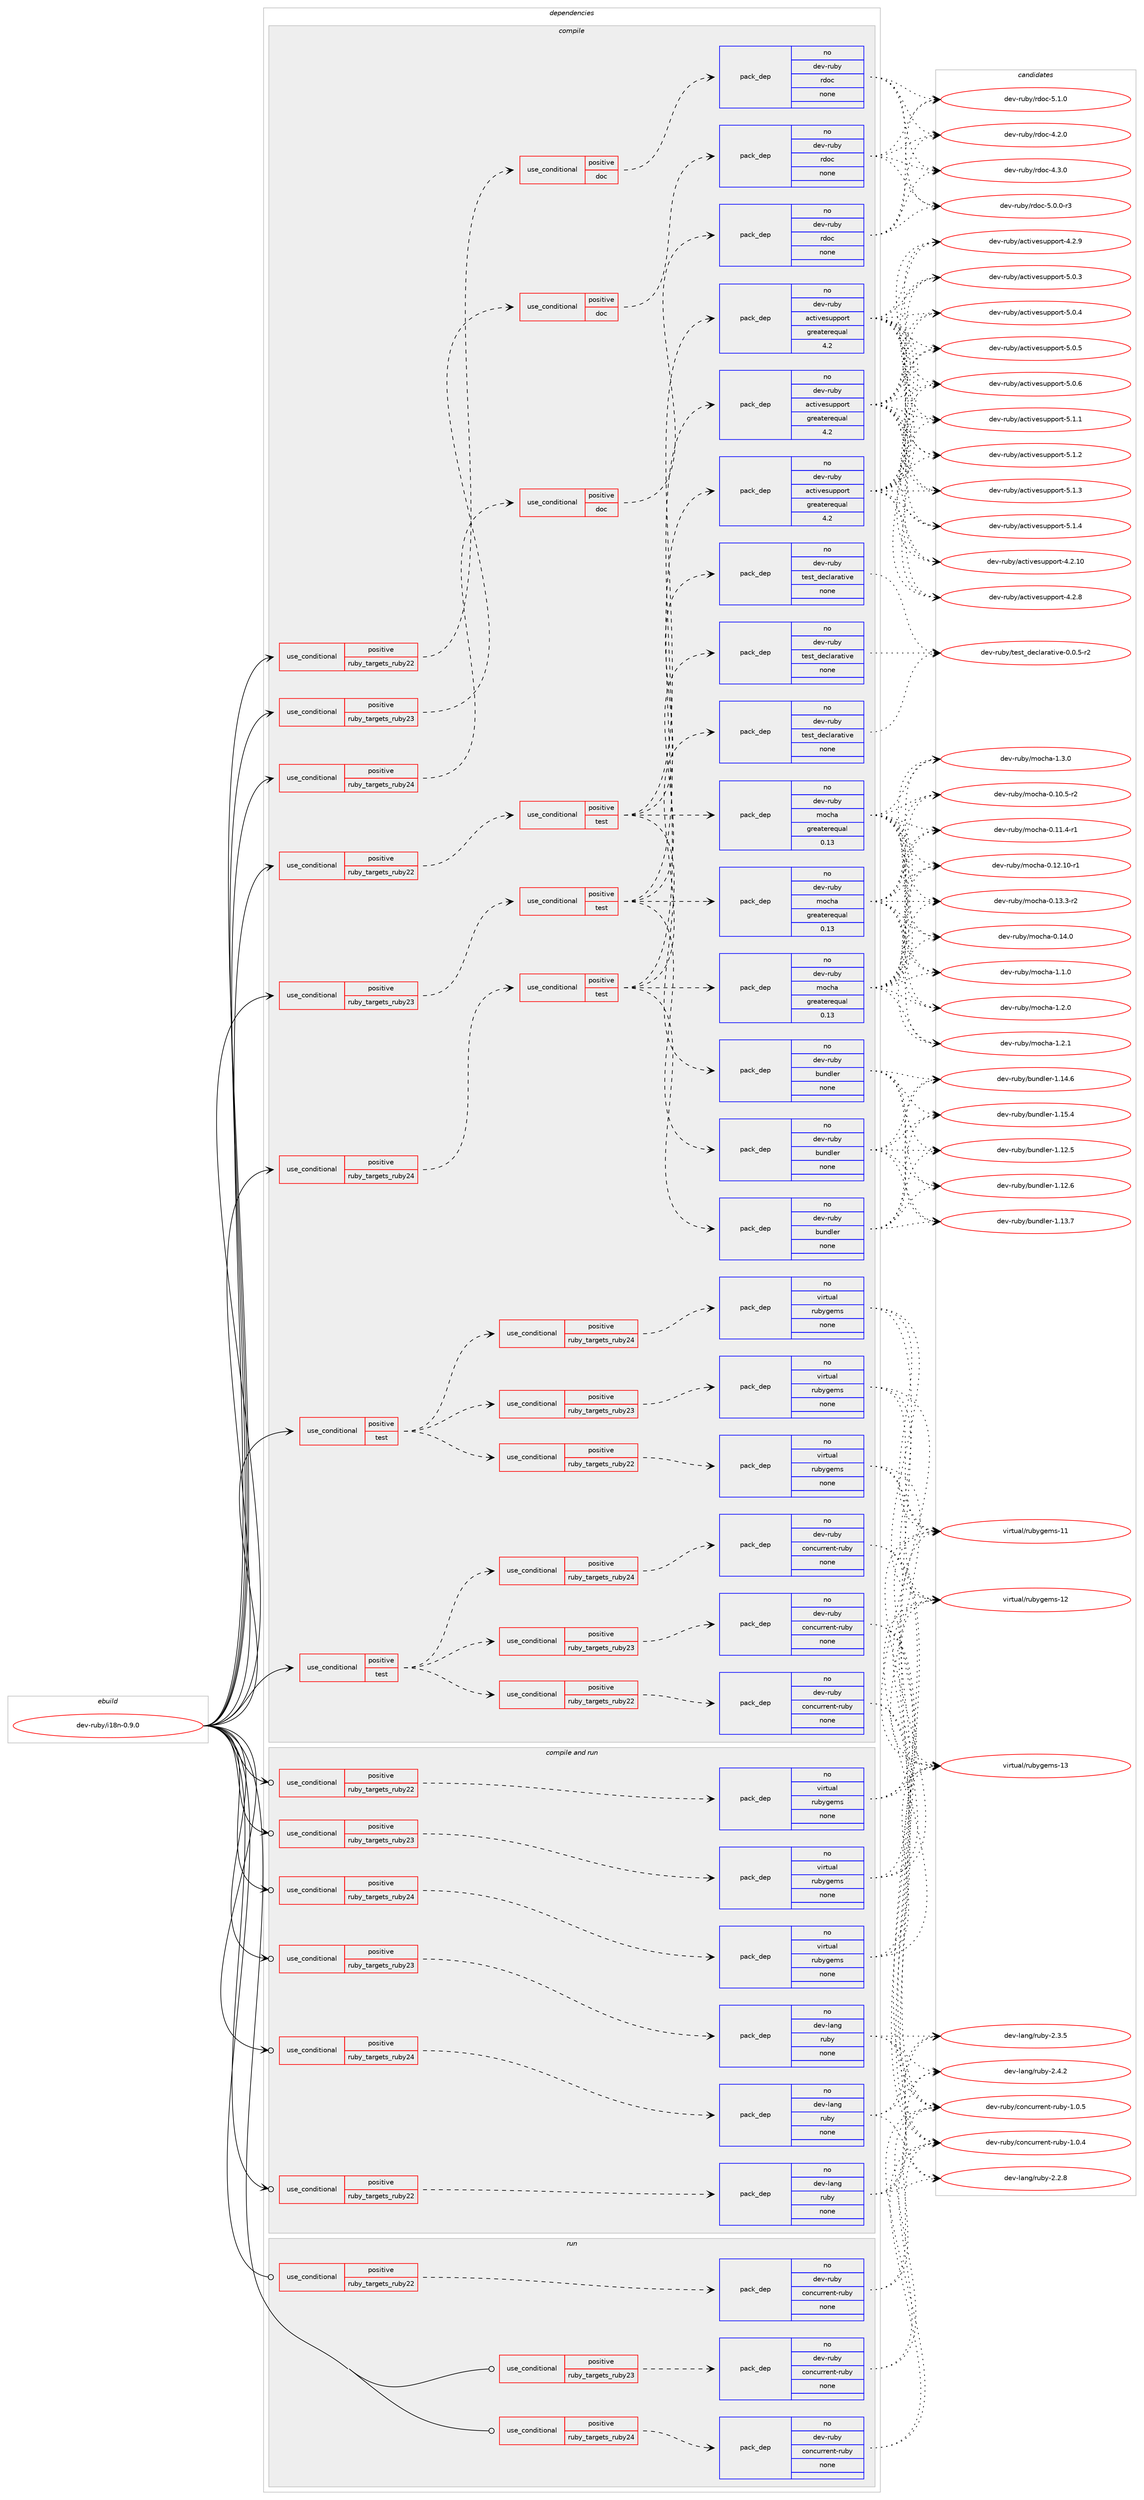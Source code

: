 digraph prolog {

# *************
# Graph options
# *************

newrank=true;
concentrate=true;
compound=true;
graph [rankdir=LR,fontname=Helvetica,fontsize=10,ranksep=1.5];#, ranksep=2.5, nodesep=0.2];
edge  [arrowhead=vee];
node  [fontname=Helvetica,fontsize=10];

# **********
# The ebuild
# **********

subgraph cluster_leftcol {
color=gray;
rank=same;
label=<<i>ebuild</i>>;
id [label="dev-ruby/i18n-0.9.0", color=red, width=4, href="../dev-ruby/i18n-0.9.0.svg"];
}

# ****************
# The dependencies
# ****************

subgraph cluster_midcol {
color=gray;
label=<<i>dependencies</i>>;
subgraph cluster_compile {
fillcolor="#eeeeee";
style=filled;
label=<<i>compile</i>>;
subgraph cond59439 {
dependency243342 [label=<<TABLE BORDER="0" CELLBORDER="1" CELLSPACING="0" CELLPADDING="4"><TR><TD ROWSPAN="3" CELLPADDING="10">use_conditional</TD></TR><TR><TD>positive</TD></TR><TR><TD>ruby_targets_ruby22</TD></TR></TABLE>>, shape=none, color=red];
subgraph cond59440 {
dependency243343 [label=<<TABLE BORDER="0" CELLBORDER="1" CELLSPACING="0" CELLPADDING="4"><TR><TD ROWSPAN="3" CELLPADDING="10">use_conditional</TD></TR><TR><TD>positive</TD></TR><TR><TD>doc</TD></TR></TABLE>>, shape=none, color=red];
subgraph pack179826 {
dependency243344 [label=<<TABLE BORDER="0" CELLBORDER="1" CELLSPACING="0" CELLPADDING="4" WIDTH="220"><TR><TD ROWSPAN="6" CELLPADDING="30">pack_dep</TD></TR><TR><TD WIDTH="110">no</TD></TR><TR><TD>dev-ruby</TD></TR><TR><TD>rdoc</TD></TR><TR><TD>none</TD></TR><TR><TD></TD></TR></TABLE>>, shape=none, color=blue];
}
dependency243343:e -> dependency243344:w [weight=20,style="dashed",arrowhead="vee"];
}
dependency243342:e -> dependency243343:w [weight=20,style="dashed",arrowhead="vee"];
}
id:e -> dependency243342:w [weight=20,style="solid",arrowhead="vee"];
subgraph cond59441 {
dependency243345 [label=<<TABLE BORDER="0" CELLBORDER="1" CELLSPACING="0" CELLPADDING="4"><TR><TD ROWSPAN="3" CELLPADDING="10">use_conditional</TD></TR><TR><TD>positive</TD></TR><TR><TD>ruby_targets_ruby22</TD></TR></TABLE>>, shape=none, color=red];
subgraph cond59442 {
dependency243346 [label=<<TABLE BORDER="0" CELLBORDER="1" CELLSPACING="0" CELLPADDING="4"><TR><TD ROWSPAN="3" CELLPADDING="10">use_conditional</TD></TR><TR><TD>positive</TD></TR><TR><TD>test</TD></TR></TABLE>>, shape=none, color=red];
subgraph pack179827 {
dependency243347 [label=<<TABLE BORDER="0" CELLBORDER="1" CELLSPACING="0" CELLPADDING="4" WIDTH="220"><TR><TD ROWSPAN="6" CELLPADDING="30">pack_dep</TD></TR><TR><TD WIDTH="110">no</TD></TR><TR><TD>dev-ruby</TD></TR><TR><TD>activesupport</TD></TR><TR><TD>greaterequal</TD></TR><TR><TD>4.2</TD></TR></TABLE>>, shape=none, color=blue];
}
dependency243346:e -> dependency243347:w [weight=20,style="dashed",arrowhead="vee"];
subgraph pack179828 {
dependency243348 [label=<<TABLE BORDER="0" CELLBORDER="1" CELLSPACING="0" CELLPADDING="4" WIDTH="220"><TR><TD ROWSPAN="6" CELLPADDING="30">pack_dep</TD></TR><TR><TD WIDTH="110">no</TD></TR><TR><TD>dev-ruby</TD></TR><TR><TD>bundler</TD></TR><TR><TD>none</TD></TR><TR><TD></TD></TR></TABLE>>, shape=none, color=blue];
}
dependency243346:e -> dependency243348:w [weight=20,style="dashed",arrowhead="vee"];
subgraph pack179829 {
dependency243349 [label=<<TABLE BORDER="0" CELLBORDER="1" CELLSPACING="0" CELLPADDING="4" WIDTH="220"><TR><TD ROWSPAN="6" CELLPADDING="30">pack_dep</TD></TR><TR><TD WIDTH="110">no</TD></TR><TR><TD>dev-ruby</TD></TR><TR><TD>mocha</TD></TR><TR><TD>greaterequal</TD></TR><TR><TD>0.13</TD></TR></TABLE>>, shape=none, color=blue];
}
dependency243346:e -> dependency243349:w [weight=20,style="dashed",arrowhead="vee"];
subgraph pack179830 {
dependency243350 [label=<<TABLE BORDER="0" CELLBORDER="1" CELLSPACING="0" CELLPADDING="4" WIDTH="220"><TR><TD ROWSPAN="6" CELLPADDING="30">pack_dep</TD></TR><TR><TD WIDTH="110">no</TD></TR><TR><TD>dev-ruby</TD></TR><TR><TD>test_declarative</TD></TR><TR><TD>none</TD></TR><TR><TD></TD></TR></TABLE>>, shape=none, color=blue];
}
dependency243346:e -> dependency243350:w [weight=20,style="dashed",arrowhead="vee"];
}
dependency243345:e -> dependency243346:w [weight=20,style="dashed",arrowhead="vee"];
}
id:e -> dependency243345:w [weight=20,style="solid",arrowhead="vee"];
subgraph cond59443 {
dependency243351 [label=<<TABLE BORDER="0" CELLBORDER="1" CELLSPACING="0" CELLPADDING="4"><TR><TD ROWSPAN="3" CELLPADDING="10">use_conditional</TD></TR><TR><TD>positive</TD></TR><TR><TD>ruby_targets_ruby23</TD></TR></TABLE>>, shape=none, color=red];
subgraph cond59444 {
dependency243352 [label=<<TABLE BORDER="0" CELLBORDER="1" CELLSPACING="0" CELLPADDING="4"><TR><TD ROWSPAN="3" CELLPADDING="10">use_conditional</TD></TR><TR><TD>positive</TD></TR><TR><TD>doc</TD></TR></TABLE>>, shape=none, color=red];
subgraph pack179831 {
dependency243353 [label=<<TABLE BORDER="0" CELLBORDER="1" CELLSPACING="0" CELLPADDING="4" WIDTH="220"><TR><TD ROWSPAN="6" CELLPADDING="30">pack_dep</TD></TR><TR><TD WIDTH="110">no</TD></TR><TR><TD>dev-ruby</TD></TR><TR><TD>rdoc</TD></TR><TR><TD>none</TD></TR><TR><TD></TD></TR></TABLE>>, shape=none, color=blue];
}
dependency243352:e -> dependency243353:w [weight=20,style="dashed",arrowhead="vee"];
}
dependency243351:e -> dependency243352:w [weight=20,style="dashed",arrowhead="vee"];
}
id:e -> dependency243351:w [weight=20,style="solid",arrowhead="vee"];
subgraph cond59445 {
dependency243354 [label=<<TABLE BORDER="0" CELLBORDER="1" CELLSPACING="0" CELLPADDING="4"><TR><TD ROWSPAN="3" CELLPADDING="10">use_conditional</TD></TR><TR><TD>positive</TD></TR><TR><TD>ruby_targets_ruby23</TD></TR></TABLE>>, shape=none, color=red];
subgraph cond59446 {
dependency243355 [label=<<TABLE BORDER="0" CELLBORDER="1" CELLSPACING="0" CELLPADDING="4"><TR><TD ROWSPAN="3" CELLPADDING="10">use_conditional</TD></TR><TR><TD>positive</TD></TR><TR><TD>test</TD></TR></TABLE>>, shape=none, color=red];
subgraph pack179832 {
dependency243356 [label=<<TABLE BORDER="0" CELLBORDER="1" CELLSPACING="0" CELLPADDING="4" WIDTH="220"><TR><TD ROWSPAN="6" CELLPADDING="30">pack_dep</TD></TR><TR><TD WIDTH="110">no</TD></TR><TR><TD>dev-ruby</TD></TR><TR><TD>activesupport</TD></TR><TR><TD>greaterequal</TD></TR><TR><TD>4.2</TD></TR></TABLE>>, shape=none, color=blue];
}
dependency243355:e -> dependency243356:w [weight=20,style="dashed",arrowhead="vee"];
subgraph pack179833 {
dependency243357 [label=<<TABLE BORDER="0" CELLBORDER="1" CELLSPACING="0" CELLPADDING="4" WIDTH="220"><TR><TD ROWSPAN="6" CELLPADDING="30">pack_dep</TD></TR><TR><TD WIDTH="110">no</TD></TR><TR><TD>dev-ruby</TD></TR><TR><TD>bundler</TD></TR><TR><TD>none</TD></TR><TR><TD></TD></TR></TABLE>>, shape=none, color=blue];
}
dependency243355:e -> dependency243357:w [weight=20,style="dashed",arrowhead="vee"];
subgraph pack179834 {
dependency243358 [label=<<TABLE BORDER="0" CELLBORDER="1" CELLSPACING="0" CELLPADDING="4" WIDTH="220"><TR><TD ROWSPAN="6" CELLPADDING="30">pack_dep</TD></TR><TR><TD WIDTH="110">no</TD></TR><TR><TD>dev-ruby</TD></TR><TR><TD>mocha</TD></TR><TR><TD>greaterequal</TD></TR><TR><TD>0.13</TD></TR></TABLE>>, shape=none, color=blue];
}
dependency243355:e -> dependency243358:w [weight=20,style="dashed",arrowhead="vee"];
subgraph pack179835 {
dependency243359 [label=<<TABLE BORDER="0" CELLBORDER="1" CELLSPACING="0" CELLPADDING="4" WIDTH="220"><TR><TD ROWSPAN="6" CELLPADDING="30">pack_dep</TD></TR><TR><TD WIDTH="110">no</TD></TR><TR><TD>dev-ruby</TD></TR><TR><TD>test_declarative</TD></TR><TR><TD>none</TD></TR><TR><TD></TD></TR></TABLE>>, shape=none, color=blue];
}
dependency243355:e -> dependency243359:w [weight=20,style="dashed",arrowhead="vee"];
}
dependency243354:e -> dependency243355:w [weight=20,style="dashed",arrowhead="vee"];
}
id:e -> dependency243354:w [weight=20,style="solid",arrowhead="vee"];
subgraph cond59447 {
dependency243360 [label=<<TABLE BORDER="0" CELLBORDER="1" CELLSPACING="0" CELLPADDING="4"><TR><TD ROWSPAN="3" CELLPADDING="10">use_conditional</TD></TR><TR><TD>positive</TD></TR><TR><TD>ruby_targets_ruby24</TD></TR></TABLE>>, shape=none, color=red];
subgraph cond59448 {
dependency243361 [label=<<TABLE BORDER="0" CELLBORDER="1" CELLSPACING="0" CELLPADDING="4"><TR><TD ROWSPAN="3" CELLPADDING="10">use_conditional</TD></TR><TR><TD>positive</TD></TR><TR><TD>doc</TD></TR></TABLE>>, shape=none, color=red];
subgraph pack179836 {
dependency243362 [label=<<TABLE BORDER="0" CELLBORDER="1" CELLSPACING="0" CELLPADDING="4" WIDTH="220"><TR><TD ROWSPAN="6" CELLPADDING="30">pack_dep</TD></TR><TR><TD WIDTH="110">no</TD></TR><TR><TD>dev-ruby</TD></TR><TR><TD>rdoc</TD></TR><TR><TD>none</TD></TR><TR><TD></TD></TR></TABLE>>, shape=none, color=blue];
}
dependency243361:e -> dependency243362:w [weight=20,style="dashed",arrowhead="vee"];
}
dependency243360:e -> dependency243361:w [weight=20,style="dashed",arrowhead="vee"];
}
id:e -> dependency243360:w [weight=20,style="solid",arrowhead="vee"];
subgraph cond59449 {
dependency243363 [label=<<TABLE BORDER="0" CELLBORDER="1" CELLSPACING="0" CELLPADDING="4"><TR><TD ROWSPAN="3" CELLPADDING="10">use_conditional</TD></TR><TR><TD>positive</TD></TR><TR><TD>ruby_targets_ruby24</TD></TR></TABLE>>, shape=none, color=red];
subgraph cond59450 {
dependency243364 [label=<<TABLE BORDER="0" CELLBORDER="1" CELLSPACING="0" CELLPADDING="4"><TR><TD ROWSPAN="3" CELLPADDING="10">use_conditional</TD></TR><TR><TD>positive</TD></TR><TR><TD>test</TD></TR></TABLE>>, shape=none, color=red];
subgraph pack179837 {
dependency243365 [label=<<TABLE BORDER="0" CELLBORDER="1" CELLSPACING="0" CELLPADDING="4" WIDTH="220"><TR><TD ROWSPAN="6" CELLPADDING="30">pack_dep</TD></TR><TR><TD WIDTH="110">no</TD></TR><TR><TD>dev-ruby</TD></TR><TR><TD>activesupport</TD></TR><TR><TD>greaterequal</TD></TR><TR><TD>4.2</TD></TR></TABLE>>, shape=none, color=blue];
}
dependency243364:e -> dependency243365:w [weight=20,style="dashed",arrowhead="vee"];
subgraph pack179838 {
dependency243366 [label=<<TABLE BORDER="0" CELLBORDER="1" CELLSPACING="0" CELLPADDING="4" WIDTH="220"><TR><TD ROWSPAN="6" CELLPADDING="30">pack_dep</TD></TR><TR><TD WIDTH="110">no</TD></TR><TR><TD>dev-ruby</TD></TR><TR><TD>bundler</TD></TR><TR><TD>none</TD></TR><TR><TD></TD></TR></TABLE>>, shape=none, color=blue];
}
dependency243364:e -> dependency243366:w [weight=20,style="dashed",arrowhead="vee"];
subgraph pack179839 {
dependency243367 [label=<<TABLE BORDER="0" CELLBORDER="1" CELLSPACING="0" CELLPADDING="4" WIDTH="220"><TR><TD ROWSPAN="6" CELLPADDING="30">pack_dep</TD></TR><TR><TD WIDTH="110">no</TD></TR><TR><TD>dev-ruby</TD></TR><TR><TD>mocha</TD></TR><TR><TD>greaterequal</TD></TR><TR><TD>0.13</TD></TR></TABLE>>, shape=none, color=blue];
}
dependency243364:e -> dependency243367:w [weight=20,style="dashed",arrowhead="vee"];
subgraph pack179840 {
dependency243368 [label=<<TABLE BORDER="0" CELLBORDER="1" CELLSPACING="0" CELLPADDING="4" WIDTH="220"><TR><TD ROWSPAN="6" CELLPADDING="30">pack_dep</TD></TR><TR><TD WIDTH="110">no</TD></TR><TR><TD>dev-ruby</TD></TR><TR><TD>test_declarative</TD></TR><TR><TD>none</TD></TR><TR><TD></TD></TR></TABLE>>, shape=none, color=blue];
}
dependency243364:e -> dependency243368:w [weight=20,style="dashed",arrowhead="vee"];
}
dependency243363:e -> dependency243364:w [weight=20,style="dashed",arrowhead="vee"];
}
id:e -> dependency243363:w [weight=20,style="solid",arrowhead="vee"];
subgraph cond59451 {
dependency243369 [label=<<TABLE BORDER="0" CELLBORDER="1" CELLSPACING="0" CELLPADDING="4"><TR><TD ROWSPAN="3" CELLPADDING="10">use_conditional</TD></TR><TR><TD>positive</TD></TR><TR><TD>test</TD></TR></TABLE>>, shape=none, color=red];
subgraph cond59452 {
dependency243370 [label=<<TABLE BORDER="0" CELLBORDER="1" CELLSPACING="0" CELLPADDING="4"><TR><TD ROWSPAN="3" CELLPADDING="10">use_conditional</TD></TR><TR><TD>positive</TD></TR><TR><TD>ruby_targets_ruby22</TD></TR></TABLE>>, shape=none, color=red];
subgraph pack179841 {
dependency243371 [label=<<TABLE BORDER="0" CELLBORDER="1" CELLSPACING="0" CELLPADDING="4" WIDTH="220"><TR><TD ROWSPAN="6" CELLPADDING="30">pack_dep</TD></TR><TR><TD WIDTH="110">no</TD></TR><TR><TD>dev-ruby</TD></TR><TR><TD>concurrent-ruby</TD></TR><TR><TD>none</TD></TR><TR><TD></TD></TR></TABLE>>, shape=none, color=blue];
}
dependency243370:e -> dependency243371:w [weight=20,style="dashed",arrowhead="vee"];
}
dependency243369:e -> dependency243370:w [weight=20,style="dashed",arrowhead="vee"];
subgraph cond59453 {
dependency243372 [label=<<TABLE BORDER="0" CELLBORDER="1" CELLSPACING="0" CELLPADDING="4"><TR><TD ROWSPAN="3" CELLPADDING="10">use_conditional</TD></TR><TR><TD>positive</TD></TR><TR><TD>ruby_targets_ruby23</TD></TR></TABLE>>, shape=none, color=red];
subgraph pack179842 {
dependency243373 [label=<<TABLE BORDER="0" CELLBORDER="1" CELLSPACING="0" CELLPADDING="4" WIDTH="220"><TR><TD ROWSPAN="6" CELLPADDING="30">pack_dep</TD></TR><TR><TD WIDTH="110">no</TD></TR><TR><TD>dev-ruby</TD></TR><TR><TD>concurrent-ruby</TD></TR><TR><TD>none</TD></TR><TR><TD></TD></TR></TABLE>>, shape=none, color=blue];
}
dependency243372:e -> dependency243373:w [weight=20,style="dashed",arrowhead="vee"];
}
dependency243369:e -> dependency243372:w [weight=20,style="dashed",arrowhead="vee"];
subgraph cond59454 {
dependency243374 [label=<<TABLE BORDER="0" CELLBORDER="1" CELLSPACING="0" CELLPADDING="4"><TR><TD ROWSPAN="3" CELLPADDING="10">use_conditional</TD></TR><TR><TD>positive</TD></TR><TR><TD>ruby_targets_ruby24</TD></TR></TABLE>>, shape=none, color=red];
subgraph pack179843 {
dependency243375 [label=<<TABLE BORDER="0" CELLBORDER="1" CELLSPACING="0" CELLPADDING="4" WIDTH="220"><TR><TD ROWSPAN="6" CELLPADDING="30">pack_dep</TD></TR><TR><TD WIDTH="110">no</TD></TR><TR><TD>dev-ruby</TD></TR><TR><TD>concurrent-ruby</TD></TR><TR><TD>none</TD></TR><TR><TD></TD></TR></TABLE>>, shape=none, color=blue];
}
dependency243374:e -> dependency243375:w [weight=20,style="dashed",arrowhead="vee"];
}
dependency243369:e -> dependency243374:w [weight=20,style="dashed",arrowhead="vee"];
}
id:e -> dependency243369:w [weight=20,style="solid",arrowhead="vee"];
subgraph cond59455 {
dependency243376 [label=<<TABLE BORDER="0" CELLBORDER="1" CELLSPACING="0" CELLPADDING="4"><TR><TD ROWSPAN="3" CELLPADDING="10">use_conditional</TD></TR><TR><TD>positive</TD></TR><TR><TD>test</TD></TR></TABLE>>, shape=none, color=red];
subgraph cond59456 {
dependency243377 [label=<<TABLE BORDER="0" CELLBORDER="1" CELLSPACING="0" CELLPADDING="4"><TR><TD ROWSPAN="3" CELLPADDING="10">use_conditional</TD></TR><TR><TD>positive</TD></TR><TR><TD>ruby_targets_ruby22</TD></TR></TABLE>>, shape=none, color=red];
subgraph pack179844 {
dependency243378 [label=<<TABLE BORDER="0" CELLBORDER="1" CELLSPACING="0" CELLPADDING="4" WIDTH="220"><TR><TD ROWSPAN="6" CELLPADDING="30">pack_dep</TD></TR><TR><TD WIDTH="110">no</TD></TR><TR><TD>virtual</TD></TR><TR><TD>rubygems</TD></TR><TR><TD>none</TD></TR><TR><TD></TD></TR></TABLE>>, shape=none, color=blue];
}
dependency243377:e -> dependency243378:w [weight=20,style="dashed",arrowhead="vee"];
}
dependency243376:e -> dependency243377:w [weight=20,style="dashed",arrowhead="vee"];
subgraph cond59457 {
dependency243379 [label=<<TABLE BORDER="0" CELLBORDER="1" CELLSPACING="0" CELLPADDING="4"><TR><TD ROWSPAN="3" CELLPADDING="10">use_conditional</TD></TR><TR><TD>positive</TD></TR><TR><TD>ruby_targets_ruby23</TD></TR></TABLE>>, shape=none, color=red];
subgraph pack179845 {
dependency243380 [label=<<TABLE BORDER="0" CELLBORDER="1" CELLSPACING="0" CELLPADDING="4" WIDTH="220"><TR><TD ROWSPAN="6" CELLPADDING="30">pack_dep</TD></TR><TR><TD WIDTH="110">no</TD></TR><TR><TD>virtual</TD></TR><TR><TD>rubygems</TD></TR><TR><TD>none</TD></TR><TR><TD></TD></TR></TABLE>>, shape=none, color=blue];
}
dependency243379:e -> dependency243380:w [weight=20,style="dashed",arrowhead="vee"];
}
dependency243376:e -> dependency243379:w [weight=20,style="dashed",arrowhead="vee"];
subgraph cond59458 {
dependency243381 [label=<<TABLE BORDER="0" CELLBORDER="1" CELLSPACING="0" CELLPADDING="4"><TR><TD ROWSPAN="3" CELLPADDING="10">use_conditional</TD></TR><TR><TD>positive</TD></TR><TR><TD>ruby_targets_ruby24</TD></TR></TABLE>>, shape=none, color=red];
subgraph pack179846 {
dependency243382 [label=<<TABLE BORDER="0" CELLBORDER="1" CELLSPACING="0" CELLPADDING="4" WIDTH="220"><TR><TD ROWSPAN="6" CELLPADDING="30">pack_dep</TD></TR><TR><TD WIDTH="110">no</TD></TR><TR><TD>virtual</TD></TR><TR><TD>rubygems</TD></TR><TR><TD>none</TD></TR><TR><TD></TD></TR></TABLE>>, shape=none, color=blue];
}
dependency243381:e -> dependency243382:w [weight=20,style="dashed",arrowhead="vee"];
}
dependency243376:e -> dependency243381:w [weight=20,style="dashed",arrowhead="vee"];
}
id:e -> dependency243376:w [weight=20,style="solid",arrowhead="vee"];
}
subgraph cluster_compileandrun {
fillcolor="#eeeeee";
style=filled;
label=<<i>compile and run</i>>;
subgraph cond59459 {
dependency243383 [label=<<TABLE BORDER="0" CELLBORDER="1" CELLSPACING="0" CELLPADDING="4"><TR><TD ROWSPAN="3" CELLPADDING="10">use_conditional</TD></TR><TR><TD>positive</TD></TR><TR><TD>ruby_targets_ruby22</TD></TR></TABLE>>, shape=none, color=red];
subgraph pack179847 {
dependency243384 [label=<<TABLE BORDER="0" CELLBORDER="1" CELLSPACING="0" CELLPADDING="4" WIDTH="220"><TR><TD ROWSPAN="6" CELLPADDING="30">pack_dep</TD></TR><TR><TD WIDTH="110">no</TD></TR><TR><TD>dev-lang</TD></TR><TR><TD>ruby</TD></TR><TR><TD>none</TD></TR><TR><TD></TD></TR></TABLE>>, shape=none, color=blue];
}
dependency243383:e -> dependency243384:w [weight=20,style="dashed",arrowhead="vee"];
}
id:e -> dependency243383:w [weight=20,style="solid",arrowhead="odotvee"];
subgraph cond59460 {
dependency243385 [label=<<TABLE BORDER="0" CELLBORDER="1" CELLSPACING="0" CELLPADDING="4"><TR><TD ROWSPAN="3" CELLPADDING="10">use_conditional</TD></TR><TR><TD>positive</TD></TR><TR><TD>ruby_targets_ruby22</TD></TR></TABLE>>, shape=none, color=red];
subgraph pack179848 {
dependency243386 [label=<<TABLE BORDER="0" CELLBORDER="1" CELLSPACING="0" CELLPADDING="4" WIDTH="220"><TR><TD ROWSPAN="6" CELLPADDING="30">pack_dep</TD></TR><TR><TD WIDTH="110">no</TD></TR><TR><TD>virtual</TD></TR><TR><TD>rubygems</TD></TR><TR><TD>none</TD></TR><TR><TD></TD></TR></TABLE>>, shape=none, color=blue];
}
dependency243385:e -> dependency243386:w [weight=20,style="dashed",arrowhead="vee"];
}
id:e -> dependency243385:w [weight=20,style="solid",arrowhead="odotvee"];
subgraph cond59461 {
dependency243387 [label=<<TABLE BORDER="0" CELLBORDER="1" CELLSPACING="0" CELLPADDING="4"><TR><TD ROWSPAN="3" CELLPADDING="10">use_conditional</TD></TR><TR><TD>positive</TD></TR><TR><TD>ruby_targets_ruby23</TD></TR></TABLE>>, shape=none, color=red];
subgraph pack179849 {
dependency243388 [label=<<TABLE BORDER="0" CELLBORDER="1" CELLSPACING="0" CELLPADDING="4" WIDTH="220"><TR><TD ROWSPAN="6" CELLPADDING="30">pack_dep</TD></TR><TR><TD WIDTH="110">no</TD></TR><TR><TD>dev-lang</TD></TR><TR><TD>ruby</TD></TR><TR><TD>none</TD></TR><TR><TD></TD></TR></TABLE>>, shape=none, color=blue];
}
dependency243387:e -> dependency243388:w [weight=20,style="dashed",arrowhead="vee"];
}
id:e -> dependency243387:w [weight=20,style="solid",arrowhead="odotvee"];
subgraph cond59462 {
dependency243389 [label=<<TABLE BORDER="0" CELLBORDER="1" CELLSPACING="0" CELLPADDING="4"><TR><TD ROWSPAN="3" CELLPADDING="10">use_conditional</TD></TR><TR><TD>positive</TD></TR><TR><TD>ruby_targets_ruby23</TD></TR></TABLE>>, shape=none, color=red];
subgraph pack179850 {
dependency243390 [label=<<TABLE BORDER="0" CELLBORDER="1" CELLSPACING="0" CELLPADDING="4" WIDTH="220"><TR><TD ROWSPAN="6" CELLPADDING="30">pack_dep</TD></TR><TR><TD WIDTH="110">no</TD></TR><TR><TD>virtual</TD></TR><TR><TD>rubygems</TD></TR><TR><TD>none</TD></TR><TR><TD></TD></TR></TABLE>>, shape=none, color=blue];
}
dependency243389:e -> dependency243390:w [weight=20,style="dashed",arrowhead="vee"];
}
id:e -> dependency243389:w [weight=20,style="solid",arrowhead="odotvee"];
subgraph cond59463 {
dependency243391 [label=<<TABLE BORDER="0" CELLBORDER="1" CELLSPACING="0" CELLPADDING="4"><TR><TD ROWSPAN="3" CELLPADDING="10">use_conditional</TD></TR><TR><TD>positive</TD></TR><TR><TD>ruby_targets_ruby24</TD></TR></TABLE>>, shape=none, color=red];
subgraph pack179851 {
dependency243392 [label=<<TABLE BORDER="0" CELLBORDER="1" CELLSPACING="0" CELLPADDING="4" WIDTH="220"><TR><TD ROWSPAN="6" CELLPADDING="30">pack_dep</TD></TR><TR><TD WIDTH="110">no</TD></TR><TR><TD>dev-lang</TD></TR><TR><TD>ruby</TD></TR><TR><TD>none</TD></TR><TR><TD></TD></TR></TABLE>>, shape=none, color=blue];
}
dependency243391:e -> dependency243392:w [weight=20,style="dashed",arrowhead="vee"];
}
id:e -> dependency243391:w [weight=20,style="solid",arrowhead="odotvee"];
subgraph cond59464 {
dependency243393 [label=<<TABLE BORDER="0" CELLBORDER="1" CELLSPACING="0" CELLPADDING="4"><TR><TD ROWSPAN="3" CELLPADDING="10">use_conditional</TD></TR><TR><TD>positive</TD></TR><TR><TD>ruby_targets_ruby24</TD></TR></TABLE>>, shape=none, color=red];
subgraph pack179852 {
dependency243394 [label=<<TABLE BORDER="0" CELLBORDER="1" CELLSPACING="0" CELLPADDING="4" WIDTH="220"><TR><TD ROWSPAN="6" CELLPADDING="30">pack_dep</TD></TR><TR><TD WIDTH="110">no</TD></TR><TR><TD>virtual</TD></TR><TR><TD>rubygems</TD></TR><TR><TD>none</TD></TR><TR><TD></TD></TR></TABLE>>, shape=none, color=blue];
}
dependency243393:e -> dependency243394:w [weight=20,style="dashed",arrowhead="vee"];
}
id:e -> dependency243393:w [weight=20,style="solid",arrowhead="odotvee"];
}
subgraph cluster_run {
fillcolor="#eeeeee";
style=filled;
label=<<i>run</i>>;
subgraph cond59465 {
dependency243395 [label=<<TABLE BORDER="0" CELLBORDER="1" CELLSPACING="0" CELLPADDING="4"><TR><TD ROWSPAN="3" CELLPADDING="10">use_conditional</TD></TR><TR><TD>positive</TD></TR><TR><TD>ruby_targets_ruby22</TD></TR></TABLE>>, shape=none, color=red];
subgraph pack179853 {
dependency243396 [label=<<TABLE BORDER="0" CELLBORDER="1" CELLSPACING="0" CELLPADDING="4" WIDTH="220"><TR><TD ROWSPAN="6" CELLPADDING="30">pack_dep</TD></TR><TR><TD WIDTH="110">no</TD></TR><TR><TD>dev-ruby</TD></TR><TR><TD>concurrent-ruby</TD></TR><TR><TD>none</TD></TR><TR><TD></TD></TR></TABLE>>, shape=none, color=blue];
}
dependency243395:e -> dependency243396:w [weight=20,style="dashed",arrowhead="vee"];
}
id:e -> dependency243395:w [weight=20,style="solid",arrowhead="odot"];
subgraph cond59466 {
dependency243397 [label=<<TABLE BORDER="0" CELLBORDER="1" CELLSPACING="0" CELLPADDING="4"><TR><TD ROWSPAN="3" CELLPADDING="10">use_conditional</TD></TR><TR><TD>positive</TD></TR><TR><TD>ruby_targets_ruby23</TD></TR></TABLE>>, shape=none, color=red];
subgraph pack179854 {
dependency243398 [label=<<TABLE BORDER="0" CELLBORDER="1" CELLSPACING="0" CELLPADDING="4" WIDTH="220"><TR><TD ROWSPAN="6" CELLPADDING="30">pack_dep</TD></TR><TR><TD WIDTH="110">no</TD></TR><TR><TD>dev-ruby</TD></TR><TR><TD>concurrent-ruby</TD></TR><TR><TD>none</TD></TR><TR><TD></TD></TR></TABLE>>, shape=none, color=blue];
}
dependency243397:e -> dependency243398:w [weight=20,style="dashed",arrowhead="vee"];
}
id:e -> dependency243397:w [weight=20,style="solid",arrowhead="odot"];
subgraph cond59467 {
dependency243399 [label=<<TABLE BORDER="0" CELLBORDER="1" CELLSPACING="0" CELLPADDING="4"><TR><TD ROWSPAN="3" CELLPADDING="10">use_conditional</TD></TR><TR><TD>positive</TD></TR><TR><TD>ruby_targets_ruby24</TD></TR></TABLE>>, shape=none, color=red];
subgraph pack179855 {
dependency243400 [label=<<TABLE BORDER="0" CELLBORDER="1" CELLSPACING="0" CELLPADDING="4" WIDTH="220"><TR><TD ROWSPAN="6" CELLPADDING="30">pack_dep</TD></TR><TR><TD WIDTH="110">no</TD></TR><TR><TD>dev-ruby</TD></TR><TR><TD>concurrent-ruby</TD></TR><TR><TD>none</TD></TR><TR><TD></TD></TR></TABLE>>, shape=none, color=blue];
}
dependency243399:e -> dependency243400:w [weight=20,style="dashed",arrowhead="vee"];
}
id:e -> dependency243399:w [weight=20,style="solid",arrowhead="odot"];
}
}

# **************
# The candidates
# **************

subgraph cluster_choices {
rank=same;
color=gray;
label=<<i>candidates</i>>;

subgraph choice179826 {
color=black;
nodesep=1;
choice10010111845114117981214711410011199455246504648 [label="dev-ruby/rdoc-4.2.0", color=red, width=4,href="../dev-ruby/rdoc-4.2.0.svg"];
choice10010111845114117981214711410011199455246514648 [label="dev-ruby/rdoc-4.3.0", color=red, width=4,href="../dev-ruby/rdoc-4.3.0.svg"];
choice100101118451141179812147114100111994553464846484511451 [label="dev-ruby/rdoc-5.0.0-r3", color=red, width=4,href="../dev-ruby/rdoc-5.0.0-r3.svg"];
choice10010111845114117981214711410011199455346494648 [label="dev-ruby/rdoc-5.1.0", color=red, width=4,href="../dev-ruby/rdoc-5.1.0.svg"];
dependency243344:e -> choice10010111845114117981214711410011199455246504648:w [style=dotted,weight="100"];
dependency243344:e -> choice10010111845114117981214711410011199455246514648:w [style=dotted,weight="100"];
dependency243344:e -> choice100101118451141179812147114100111994553464846484511451:w [style=dotted,weight="100"];
dependency243344:e -> choice10010111845114117981214711410011199455346494648:w [style=dotted,weight="100"];
}
subgraph choice179827 {
color=black;
nodesep=1;
choice100101118451141179812147979911610511810111511711211211111411645524650464948 [label="dev-ruby/activesupport-4.2.10", color=red, width=4,href="../dev-ruby/activesupport-4.2.10.svg"];
choice1001011184511411798121479799116105118101115117112112111114116455246504656 [label="dev-ruby/activesupport-4.2.8", color=red, width=4,href="../dev-ruby/activesupport-4.2.8.svg"];
choice1001011184511411798121479799116105118101115117112112111114116455246504657 [label="dev-ruby/activesupport-4.2.9", color=red, width=4,href="../dev-ruby/activesupport-4.2.9.svg"];
choice1001011184511411798121479799116105118101115117112112111114116455346484651 [label="dev-ruby/activesupport-5.0.3", color=red, width=4,href="../dev-ruby/activesupport-5.0.3.svg"];
choice1001011184511411798121479799116105118101115117112112111114116455346484652 [label="dev-ruby/activesupport-5.0.4", color=red, width=4,href="../dev-ruby/activesupport-5.0.4.svg"];
choice1001011184511411798121479799116105118101115117112112111114116455346484653 [label="dev-ruby/activesupport-5.0.5", color=red, width=4,href="../dev-ruby/activesupport-5.0.5.svg"];
choice1001011184511411798121479799116105118101115117112112111114116455346484654 [label="dev-ruby/activesupport-5.0.6", color=red, width=4,href="../dev-ruby/activesupport-5.0.6.svg"];
choice1001011184511411798121479799116105118101115117112112111114116455346494649 [label="dev-ruby/activesupport-5.1.1", color=red, width=4,href="../dev-ruby/activesupport-5.1.1.svg"];
choice1001011184511411798121479799116105118101115117112112111114116455346494650 [label="dev-ruby/activesupport-5.1.2", color=red, width=4,href="../dev-ruby/activesupport-5.1.2.svg"];
choice1001011184511411798121479799116105118101115117112112111114116455346494651 [label="dev-ruby/activesupport-5.1.3", color=red, width=4,href="../dev-ruby/activesupport-5.1.3.svg"];
choice1001011184511411798121479799116105118101115117112112111114116455346494652 [label="dev-ruby/activesupport-5.1.4", color=red, width=4,href="../dev-ruby/activesupport-5.1.4.svg"];
dependency243347:e -> choice100101118451141179812147979911610511810111511711211211111411645524650464948:w [style=dotted,weight="100"];
dependency243347:e -> choice1001011184511411798121479799116105118101115117112112111114116455246504656:w [style=dotted,weight="100"];
dependency243347:e -> choice1001011184511411798121479799116105118101115117112112111114116455246504657:w [style=dotted,weight="100"];
dependency243347:e -> choice1001011184511411798121479799116105118101115117112112111114116455346484651:w [style=dotted,weight="100"];
dependency243347:e -> choice1001011184511411798121479799116105118101115117112112111114116455346484652:w [style=dotted,weight="100"];
dependency243347:e -> choice1001011184511411798121479799116105118101115117112112111114116455346484653:w [style=dotted,weight="100"];
dependency243347:e -> choice1001011184511411798121479799116105118101115117112112111114116455346484654:w [style=dotted,weight="100"];
dependency243347:e -> choice1001011184511411798121479799116105118101115117112112111114116455346494649:w [style=dotted,weight="100"];
dependency243347:e -> choice1001011184511411798121479799116105118101115117112112111114116455346494650:w [style=dotted,weight="100"];
dependency243347:e -> choice1001011184511411798121479799116105118101115117112112111114116455346494651:w [style=dotted,weight="100"];
dependency243347:e -> choice1001011184511411798121479799116105118101115117112112111114116455346494652:w [style=dotted,weight="100"];
}
subgraph choice179828 {
color=black;
nodesep=1;
choice1001011184511411798121479811711010010810111445494649504653 [label="dev-ruby/bundler-1.12.5", color=red, width=4,href="../dev-ruby/bundler-1.12.5.svg"];
choice1001011184511411798121479811711010010810111445494649504654 [label="dev-ruby/bundler-1.12.6", color=red, width=4,href="../dev-ruby/bundler-1.12.6.svg"];
choice1001011184511411798121479811711010010810111445494649514655 [label="dev-ruby/bundler-1.13.7", color=red, width=4,href="../dev-ruby/bundler-1.13.7.svg"];
choice1001011184511411798121479811711010010810111445494649524654 [label="dev-ruby/bundler-1.14.6", color=red, width=4,href="../dev-ruby/bundler-1.14.6.svg"];
choice1001011184511411798121479811711010010810111445494649534652 [label="dev-ruby/bundler-1.15.4", color=red, width=4,href="../dev-ruby/bundler-1.15.4.svg"];
dependency243348:e -> choice1001011184511411798121479811711010010810111445494649504653:w [style=dotted,weight="100"];
dependency243348:e -> choice1001011184511411798121479811711010010810111445494649504654:w [style=dotted,weight="100"];
dependency243348:e -> choice1001011184511411798121479811711010010810111445494649514655:w [style=dotted,weight="100"];
dependency243348:e -> choice1001011184511411798121479811711010010810111445494649524654:w [style=dotted,weight="100"];
dependency243348:e -> choice1001011184511411798121479811711010010810111445494649534652:w [style=dotted,weight="100"];
}
subgraph choice179829 {
color=black;
nodesep=1;
choice1001011184511411798121471091119910497454846494846534511450 [label="dev-ruby/mocha-0.10.5-r2", color=red, width=4,href="../dev-ruby/mocha-0.10.5-r2.svg"];
choice1001011184511411798121471091119910497454846494946524511449 [label="dev-ruby/mocha-0.11.4-r1", color=red, width=4,href="../dev-ruby/mocha-0.11.4-r1.svg"];
choice100101118451141179812147109111991049745484649504649484511449 [label="dev-ruby/mocha-0.12.10-r1", color=red, width=4,href="../dev-ruby/mocha-0.12.10-r1.svg"];
choice1001011184511411798121471091119910497454846495146514511450 [label="dev-ruby/mocha-0.13.3-r2", color=red, width=4,href="../dev-ruby/mocha-0.13.3-r2.svg"];
choice100101118451141179812147109111991049745484649524648 [label="dev-ruby/mocha-0.14.0", color=red, width=4,href="../dev-ruby/mocha-0.14.0.svg"];
choice1001011184511411798121471091119910497454946494648 [label="dev-ruby/mocha-1.1.0", color=red, width=4,href="../dev-ruby/mocha-1.1.0.svg"];
choice1001011184511411798121471091119910497454946504648 [label="dev-ruby/mocha-1.2.0", color=red, width=4,href="../dev-ruby/mocha-1.2.0.svg"];
choice1001011184511411798121471091119910497454946504649 [label="dev-ruby/mocha-1.2.1", color=red, width=4,href="../dev-ruby/mocha-1.2.1.svg"];
choice1001011184511411798121471091119910497454946514648 [label="dev-ruby/mocha-1.3.0", color=red, width=4,href="../dev-ruby/mocha-1.3.0.svg"];
dependency243349:e -> choice1001011184511411798121471091119910497454846494846534511450:w [style=dotted,weight="100"];
dependency243349:e -> choice1001011184511411798121471091119910497454846494946524511449:w [style=dotted,weight="100"];
dependency243349:e -> choice100101118451141179812147109111991049745484649504649484511449:w [style=dotted,weight="100"];
dependency243349:e -> choice1001011184511411798121471091119910497454846495146514511450:w [style=dotted,weight="100"];
dependency243349:e -> choice100101118451141179812147109111991049745484649524648:w [style=dotted,weight="100"];
dependency243349:e -> choice1001011184511411798121471091119910497454946494648:w [style=dotted,weight="100"];
dependency243349:e -> choice1001011184511411798121471091119910497454946504648:w [style=dotted,weight="100"];
dependency243349:e -> choice1001011184511411798121471091119910497454946504649:w [style=dotted,weight="100"];
dependency243349:e -> choice1001011184511411798121471091119910497454946514648:w [style=dotted,weight="100"];
}
subgraph choice179830 {
color=black;
nodesep=1;
choice100101118451141179812147116101115116951001019910897114971161051181014548464846534511450 [label="dev-ruby/test_declarative-0.0.5-r2", color=red, width=4,href="../dev-ruby/test_declarative-0.0.5-r2.svg"];
dependency243350:e -> choice100101118451141179812147116101115116951001019910897114971161051181014548464846534511450:w [style=dotted,weight="100"];
}
subgraph choice179831 {
color=black;
nodesep=1;
choice10010111845114117981214711410011199455246504648 [label="dev-ruby/rdoc-4.2.0", color=red, width=4,href="../dev-ruby/rdoc-4.2.0.svg"];
choice10010111845114117981214711410011199455246514648 [label="dev-ruby/rdoc-4.3.0", color=red, width=4,href="../dev-ruby/rdoc-4.3.0.svg"];
choice100101118451141179812147114100111994553464846484511451 [label="dev-ruby/rdoc-5.0.0-r3", color=red, width=4,href="../dev-ruby/rdoc-5.0.0-r3.svg"];
choice10010111845114117981214711410011199455346494648 [label="dev-ruby/rdoc-5.1.0", color=red, width=4,href="../dev-ruby/rdoc-5.1.0.svg"];
dependency243353:e -> choice10010111845114117981214711410011199455246504648:w [style=dotted,weight="100"];
dependency243353:e -> choice10010111845114117981214711410011199455246514648:w [style=dotted,weight="100"];
dependency243353:e -> choice100101118451141179812147114100111994553464846484511451:w [style=dotted,weight="100"];
dependency243353:e -> choice10010111845114117981214711410011199455346494648:w [style=dotted,weight="100"];
}
subgraph choice179832 {
color=black;
nodesep=1;
choice100101118451141179812147979911610511810111511711211211111411645524650464948 [label="dev-ruby/activesupport-4.2.10", color=red, width=4,href="../dev-ruby/activesupport-4.2.10.svg"];
choice1001011184511411798121479799116105118101115117112112111114116455246504656 [label="dev-ruby/activesupport-4.2.8", color=red, width=4,href="../dev-ruby/activesupport-4.2.8.svg"];
choice1001011184511411798121479799116105118101115117112112111114116455246504657 [label="dev-ruby/activesupport-4.2.9", color=red, width=4,href="../dev-ruby/activesupport-4.2.9.svg"];
choice1001011184511411798121479799116105118101115117112112111114116455346484651 [label="dev-ruby/activesupport-5.0.3", color=red, width=4,href="../dev-ruby/activesupport-5.0.3.svg"];
choice1001011184511411798121479799116105118101115117112112111114116455346484652 [label="dev-ruby/activesupport-5.0.4", color=red, width=4,href="../dev-ruby/activesupport-5.0.4.svg"];
choice1001011184511411798121479799116105118101115117112112111114116455346484653 [label="dev-ruby/activesupport-5.0.5", color=red, width=4,href="../dev-ruby/activesupport-5.0.5.svg"];
choice1001011184511411798121479799116105118101115117112112111114116455346484654 [label="dev-ruby/activesupport-5.0.6", color=red, width=4,href="../dev-ruby/activesupport-5.0.6.svg"];
choice1001011184511411798121479799116105118101115117112112111114116455346494649 [label="dev-ruby/activesupport-5.1.1", color=red, width=4,href="../dev-ruby/activesupport-5.1.1.svg"];
choice1001011184511411798121479799116105118101115117112112111114116455346494650 [label="dev-ruby/activesupport-5.1.2", color=red, width=4,href="../dev-ruby/activesupport-5.1.2.svg"];
choice1001011184511411798121479799116105118101115117112112111114116455346494651 [label="dev-ruby/activesupport-5.1.3", color=red, width=4,href="../dev-ruby/activesupport-5.1.3.svg"];
choice1001011184511411798121479799116105118101115117112112111114116455346494652 [label="dev-ruby/activesupport-5.1.4", color=red, width=4,href="../dev-ruby/activesupport-5.1.4.svg"];
dependency243356:e -> choice100101118451141179812147979911610511810111511711211211111411645524650464948:w [style=dotted,weight="100"];
dependency243356:e -> choice1001011184511411798121479799116105118101115117112112111114116455246504656:w [style=dotted,weight="100"];
dependency243356:e -> choice1001011184511411798121479799116105118101115117112112111114116455246504657:w [style=dotted,weight="100"];
dependency243356:e -> choice1001011184511411798121479799116105118101115117112112111114116455346484651:w [style=dotted,weight="100"];
dependency243356:e -> choice1001011184511411798121479799116105118101115117112112111114116455346484652:w [style=dotted,weight="100"];
dependency243356:e -> choice1001011184511411798121479799116105118101115117112112111114116455346484653:w [style=dotted,weight="100"];
dependency243356:e -> choice1001011184511411798121479799116105118101115117112112111114116455346484654:w [style=dotted,weight="100"];
dependency243356:e -> choice1001011184511411798121479799116105118101115117112112111114116455346494649:w [style=dotted,weight="100"];
dependency243356:e -> choice1001011184511411798121479799116105118101115117112112111114116455346494650:w [style=dotted,weight="100"];
dependency243356:e -> choice1001011184511411798121479799116105118101115117112112111114116455346494651:w [style=dotted,weight="100"];
dependency243356:e -> choice1001011184511411798121479799116105118101115117112112111114116455346494652:w [style=dotted,weight="100"];
}
subgraph choice179833 {
color=black;
nodesep=1;
choice1001011184511411798121479811711010010810111445494649504653 [label="dev-ruby/bundler-1.12.5", color=red, width=4,href="../dev-ruby/bundler-1.12.5.svg"];
choice1001011184511411798121479811711010010810111445494649504654 [label="dev-ruby/bundler-1.12.6", color=red, width=4,href="../dev-ruby/bundler-1.12.6.svg"];
choice1001011184511411798121479811711010010810111445494649514655 [label="dev-ruby/bundler-1.13.7", color=red, width=4,href="../dev-ruby/bundler-1.13.7.svg"];
choice1001011184511411798121479811711010010810111445494649524654 [label="dev-ruby/bundler-1.14.6", color=red, width=4,href="../dev-ruby/bundler-1.14.6.svg"];
choice1001011184511411798121479811711010010810111445494649534652 [label="dev-ruby/bundler-1.15.4", color=red, width=4,href="../dev-ruby/bundler-1.15.4.svg"];
dependency243357:e -> choice1001011184511411798121479811711010010810111445494649504653:w [style=dotted,weight="100"];
dependency243357:e -> choice1001011184511411798121479811711010010810111445494649504654:w [style=dotted,weight="100"];
dependency243357:e -> choice1001011184511411798121479811711010010810111445494649514655:w [style=dotted,weight="100"];
dependency243357:e -> choice1001011184511411798121479811711010010810111445494649524654:w [style=dotted,weight="100"];
dependency243357:e -> choice1001011184511411798121479811711010010810111445494649534652:w [style=dotted,weight="100"];
}
subgraph choice179834 {
color=black;
nodesep=1;
choice1001011184511411798121471091119910497454846494846534511450 [label="dev-ruby/mocha-0.10.5-r2", color=red, width=4,href="../dev-ruby/mocha-0.10.5-r2.svg"];
choice1001011184511411798121471091119910497454846494946524511449 [label="dev-ruby/mocha-0.11.4-r1", color=red, width=4,href="../dev-ruby/mocha-0.11.4-r1.svg"];
choice100101118451141179812147109111991049745484649504649484511449 [label="dev-ruby/mocha-0.12.10-r1", color=red, width=4,href="../dev-ruby/mocha-0.12.10-r1.svg"];
choice1001011184511411798121471091119910497454846495146514511450 [label="dev-ruby/mocha-0.13.3-r2", color=red, width=4,href="../dev-ruby/mocha-0.13.3-r2.svg"];
choice100101118451141179812147109111991049745484649524648 [label="dev-ruby/mocha-0.14.0", color=red, width=4,href="../dev-ruby/mocha-0.14.0.svg"];
choice1001011184511411798121471091119910497454946494648 [label="dev-ruby/mocha-1.1.0", color=red, width=4,href="../dev-ruby/mocha-1.1.0.svg"];
choice1001011184511411798121471091119910497454946504648 [label="dev-ruby/mocha-1.2.0", color=red, width=4,href="../dev-ruby/mocha-1.2.0.svg"];
choice1001011184511411798121471091119910497454946504649 [label="dev-ruby/mocha-1.2.1", color=red, width=4,href="../dev-ruby/mocha-1.2.1.svg"];
choice1001011184511411798121471091119910497454946514648 [label="dev-ruby/mocha-1.3.0", color=red, width=4,href="../dev-ruby/mocha-1.3.0.svg"];
dependency243358:e -> choice1001011184511411798121471091119910497454846494846534511450:w [style=dotted,weight="100"];
dependency243358:e -> choice1001011184511411798121471091119910497454846494946524511449:w [style=dotted,weight="100"];
dependency243358:e -> choice100101118451141179812147109111991049745484649504649484511449:w [style=dotted,weight="100"];
dependency243358:e -> choice1001011184511411798121471091119910497454846495146514511450:w [style=dotted,weight="100"];
dependency243358:e -> choice100101118451141179812147109111991049745484649524648:w [style=dotted,weight="100"];
dependency243358:e -> choice1001011184511411798121471091119910497454946494648:w [style=dotted,weight="100"];
dependency243358:e -> choice1001011184511411798121471091119910497454946504648:w [style=dotted,weight="100"];
dependency243358:e -> choice1001011184511411798121471091119910497454946504649:w [style=dotted,weight="100"];
dependency243358:e -> choice1001011184511411798121471091119910497454946514648:w [style=dotted,weight="100"];
}
subgraph choice179835 {
color=black;
nodesep=1;
choice100101118451141179812147116101115116951001019910897114971161051181014548464846534511450 [label="dev-ruby/test_declarative-0.0.5-r2", color=red, width=4,href="../dev-ruby/test_declarative-0.0.5-r2.svg"];
dependency243359:e -> choice100101118451141179812147116101115116951001019910897114971161051181014548464846534511450:w [style=dotted,weight="100"];
}
subgraph choice179836 {
color=black;
nodesep=1;
choice10010111845114117981214711410011199455246504648 [label="dev-ruby/rdoc-4.2.0", color=red, width=4,href="../dev-ruby/rdoc-4.2.0.svg"];
choice10010111845114117981214711410011199455246514648 [label="dev-ruby/rdoc-4.3.0", color=red, width=4,href="../dev-ruby/rdoc-4.3.0.svg"];
choice100101118451141179812147114100111994553464846484511451 [label="dev-ruby/rdoc-5.0.0-r3", color=red, width=4,href="../dev-ruby/rdoc-5.0.0-r3.svg"];
choice10010111845114117981214711410011199455346494648 [label="dev-ruby/rdoc-5.1.0", color=red, width=4,href="../dev-ruby/rdoc-5.1.0.svg"];
dependency243362:e -> choice10010111845114117981214711410011199455246504648:w [style=dotted,weight="100"];
dependency243362:e -> choice10010111845114117981214711410011199455246514648:w [style=dotted,weight="100"];
dependency243362:e -> choice100101118451141179812147114100111994553464846484511451:w [style=dotted,weight="100"];
dependency243362:e -> choice10010111845114117981214711410011199455346494648:w [style=dotted,weight="100"];
}
subgraph choice179837 {
color=black;
nodesep=1;
choice100101118451141179812147979911610511810111511711211211111411645524650464948 [label="dev-ruby/activesupport-4.2.10", color=red, width=4,href="../dev-ruby/activesupport-4.2.10.svg"];
choice1001011184511411798121479799116105118101115117112112111114116455246504656 [label="dev-ruby/activesupport-4.2.8", color=red, width=4,href="../dev-ruby/activesupport-4.2.8.svg"];
choice1001011184511411798121479799116105118101115117112112111114116455246504657 [label="dev-ruby/activesupport-4.2.9", color=red, width=4,href="../dev-ruby/activesupport-4.2.9.svg"];
choice1001011184511411798121479799116105118101115117112112111114116455346484651 [label="dev-ruby/activesupport-5.0.3", color=red, width=4,href="../dev-ruby/activesupport-5.0.3.svg"];
choice1001011184511411798121479799116105118101115117112112111114116455346484652 [label="dev-ruby/activesupport-5.0.4", color=red, width=4,href="../dev-ruby/activesupport-5.0.4.svg"];
choice1001011184511411798121479799116105118101115117112112111114116455346484653 [label="dev-ruby/activesupport-5.0.5", color=red, width=4,href="../dev-ruby/activesupport-5.0.5.svg"];
choice1001011184511411798121479799116105118101115117112112111114116455346484654 [label="dev-ruby/activesupport-5.0.6", color=red, width=4,href="../dev-ruby/activesupport-5.0.6.svg"];
choice1001011184511411798121479799116105118101115117112112111114116455346494649 [label="dev-ruby/activesupport-5.1.1", color=red, width=4,href="../dev-ruby/activesupport-5.1.1.svg"];
choice1001011184511411798121479799116105118101115117112112111114116455346494650 [label="dev-ruby/activesupport-5.1.2", color=red, width=4,href="../dev-ruby/activesupport-5.1.2.svg"];
choice1001011184511411798121479799116105118101115117112112111114116455346494651 [label="dev-ruby/activesupport-5.1.3", color=red, width=4,href="../dev-ruby/activesupport-5.1.3.svg"];
choice1001011184511411798121479799116105118101115117112112111114116455346494652 [label="dev-ruby/activesupport-5.1.4", color=red, width=4,href="../dev-ruby/activesupport-5.1.4.svg"];
dependency243365:e -> choice100101118451141179812147979911610511810111511711211211111411645524650464948:w [style=dotted,weight="100"];
dependency243365:e -> choice1001011184511411798121479799116105118101115117112112111114116455246504656:w [style=dotted,weight="100"];
dependency243365:e -> choice1001011184511411798121479799116105118101115117112112111114116455246504657:w [style=dotted,weight="100"];
dependency243365:e -> choice1001011184511411798121479799116105118101115117112112111114116455346484651:w [style=dotted,weight="100"];
dependency243365:e -> choice1001011184511411798121479799116105118101115117112112111114116455346484652:w [style=dotted,weight="100"];
dependency243365:e -> choice1001011184511411798121479799116105118101115117112112111114116455346484653:w [style=dotted,weight="100"];
dependency243365:e -> choice1001011184511411798121479799116105118101115117112112111114116455346484654:w [style=dotted,weight="100"];
dependency243365:e -> choice1001011184511411798121479799116105118101115117112112111114116455346494649:w [style=dotted,weight="100"];
dependency243365:e -> choice1001011184511411798121479799116105118101115117112112111114116455346494650:w [style=dotted,weight="100"];
dependency243365:e -> choice1001011184511411798121479799116105118101115117112112111114116455346494651:w [style=dotted,weight="100"];
dependency243365:e -> choice1001011184511411798121479799116105118101115117112112111114116455346494652:w [style=dotted,weight="100"];
}
subgraph choice179838 {
color=black;
nodesep=1;
choice1001011184511411798121479811711010010810111445494649504653 [label="dev-ruby/bundler-1.12.5", color=red, width=4,href="../dev-ruby/bundler-1.12.5.svg"];
choice1001011184511411798121479811711010010810111445494649504654 [label="dev-ruby/bundler-1.12.6", color=red, width=4,href="../dev-ruby/bundler-1.12.6.svg"];
choice1001011184511411798121479811711010010810111445494649514655 [label="dev-ruby/bundler-1.13.7", color=red, width=4,href="../dev-ruby/bundler-1.13.7.svg"];
choice1001011184511411798121479811711010010810111445494649524654 [label="dev-ruby/bundler-1.14.6", color=red, width=4,href="../dev-ruby/bundler-1.14.6.svg"];
choice1001011184511411798121479811711010010810111445494649534652 [label="dev-ruby/bundler-1.15.4", color=red, width=4,href="../dev-ruby/bundler-1.15.4.svg"];
dependency243366:e -> choice1001011184511411798121479811711010010810111445494649504653:w [style=dotted,weight="100"];
dependency243366:e -> choice1001011184511411798121479811711010010810111445494649504654:w [style=dotted,weight="100"];
dependency243366:e -> choice1001011184511411798121479811711010010810111445494649514655:w [style=dotted,weight="100"];
dependency243366:e -> choice1001011184511411798121479811711010010810111445494649524654:w [style=dotted,weight="100"];
dependency243366:e -> choice1001011184511411798121479811711010010810111445494649534652:w [style=dotted,weight="100"];
}
subgraph choice179839 {
color=black;
nodesep=1;
choice1001011184511411798121471091119910497454846494846534511450 [label="dev-ruby/mocha-0.10.5-r2", color=red, width=4,href="../dev-ruby/mocha-0.10.5-r2.svg"];
choice1001011184511411798121471091119910497454846494946524511449 [label="dev-ruby/mocha-0.11.4-r1", color=red, width=4,href="../dev-ruby/mocha-0.11.4-r1.svg"];
choice100101118451141179812147109111991049745484649504649484511449 [label="dev-ruby/mocha-0.12.10-r1", color=red, width=4,href="../dev-ruby/mocha-0.12.10-r1.svg"];
choice1001011184511411798121471091119910497454846495146514511450 [label="dev-ruby/mocha-0.13.3-r2", color=red, width=4,href="../dev-ruby/mocha-0.13.3-r2.svg"];
choice100101118451141179812147109111991049745484649524648 [label="dev-ruby/mocha-0.14.0", color=red, width=4,href="../dev-ruby/mocha-0.14.0.svg"];
choice1001011184511411798121471091119910497454946494648 [label="dev-ruby/mocha-1.1.0", color=red, width=4,href="../dev-ruby/mocha-1.1.0.svg"];
choice1001011184511411798121471091119910497454946504648 [label="dev-ruby/mocha-1.2.0", color=red, width=4,href="../dev-ruby/mocha-1.2.0.svg"];
choice1001011184511411798121471091119910497454946504649 [label="dev-ruby/mocha-1.2.1", color=red, width=4,href="../dev-ruby/mocha-1.2.1.svg"];
choice1001011184511411798121471091119910497454946514648 [label="dev-ruby/mocha-1.3.0", color=red, width=4,href="../dev-ruby/mocha-1.3.0.svg"];
dependency243367:e -> choice1001011184511411798121471091119910497454846494846534511450:w [style=dotted,weight="100"];
dependency243367:e -> choice1001011184511411798121471091119910497454846494946524511449:w [style=dotted,weight="100"];
dependency243367:e -> choice100101118451141179812147109111991049745484649504649484511449:w [style=dotted,weight="100"];
dependency243367:e -> choice1001011184511411798121471091119910497454846495146514511450:w [style=dotted,weight="100"];
dependency243367:e -> choice100101118451141179812147109111991049745484649524648:w [style=dotted,weight="100"];
dependency243367:e -> choice1001011184511411798121471091119910497454946494648:w [style=dotted,weight="100"];
dependency243367:e -> choice1001011184511411798121471091119910497454946504648:w [style=dotted,weight="100"];
dependency243367:e -> choice1001011184511411798121471091119910497454946504649:w [style=dotted,weight="100"];
dependency243367:e -> choice1001011184511411798121471091119910497454946514648:w [style=dotted,weight="100"];
}
subgraph choice179840 {
color=black;
nodesep=1;
choice100101118451141179812147116101115116951001019910897114971161051181014548464846534511450 [label="dev-ruby/test_declarative-0.0.5-r2", color=red, width=4,href="../dev-ruby/test_declarative-0.0.5-r2.svg"];
dependency243368:e -> choice100101118451141179812147116101115116951001019910897114971161051181014548464846534511450:w [style=dotted,weight="100"];
}
subgraph choice179841 {
color=black;
nodesep=1;
choice10010111845114117981214799111110991171141141011101164511411798121454946484652 [label="dev-ruby/concurrent-ruby-1.0.4", color=red, width=4,href="../dev-ruby/concurrent-ruby-1.0.4.svg"];
choice10010111845114117981214799111110991171141141011101164511411798121454946484653 [label="dev-ruby/concurrent-ruby-1.0.5", color=red, width=4,href="../dev-ruby/concurrent-ruby-1.0.5.svg"];
dependency243371:e -> choice10010111845114117981214799111110991171141141011101164511411798121454946484652:w [style=dotted,weight="100"];
dependency243371:e -> choice10010111845114117981214799111110991171141141011101164511411798121454946484653:w [style=dotted,weight="100"];
}
subgraph choice179842 {
color=black;
nodesep=1;
choice10010111845114117981214799111110991171141141011101164511411798121454946484652 [label="dev-ruby/concurrent-ruby-1.0.4", color=red, width=4,href="../dev-ruby/concurrent-ruby-1.0.4.svg"];
choice10010111845114117981214799111110991171141141011101164511411798121454946484653 [label="dev-ruby/concurrent-ruby-1.0.5", color=red, width=4,href="../dev-ruby/concurrent-ruby-1.0.5.svg"];
dependency243373:e -> choice10010111845114117981214799111110991171141141011101164511411798121454946484652:w [style=dotted,weight="100"];
dependency243373:e -> choice10010111845114117981214799111110991171141141011101164511411798121454946484653:w [style=dotted,weight="100"];
}
subgraph choice179843 {
color=black;
nodesep=1;
choice10010111845114117981214799111110991171141141011101164511411798121454946484652 [label="dev-ruby/concurrent-ruby-1.0.4", color=red, width=4,href="../dev-ruby/concurrent-ruby-1.0.4.svg"];
choice10010111845114117981214799111110991171141141011101164511411798121454946484653 [label="dev-ruby/concurrent-ruby-1.0.5", color=red, width=4,href="../dev-ruby/concurrent-ruby-1.0.5.svg"];
dependency243375:e -> choice10010111845114117981214799111110991171141141011101164511411798121454946484652:w [style=dotted,weight="100"];
dependency243375:e -> choice10010111845114117981214799111110991171141141011101164511411798121454946484653:w [style=dotted,weight="100"];
}
subgraph choice179844 {
color=black;
nodesep=1;
choice118105114116117971084711411798121103101109115454949 [label="virtual/rubygems-11", color=red, width=4,href="../virtual/rubygems-11.svg"];
choice118105114116117971084711411798121103101109115454950 [label="virtual/rubygems-12", color=red, width=4,href="../virtual/rubygems-12.svg"];
choice118105114116117971084711411798121103101109115454951 [label="virtual/rubygems-13", color=red, width=4,href="../virtual/rubygems-13.svg"];
dependency243378:e -> choice118105114116117971084711411798121103101109115454949:w [style=dotted,weight="100"];
dependency243378:e -> choice118105114116117971084711411798121103101109115454950:w [style=dotted,weight="100"];
dependency243378:e -> choice118105114116117971084711411798121103101109115454951:w [style=dotted,weight="100"];
}
subgraph choice179845 {
color=black;
nodesep=1;
choice118105114116117971084711411798121103101109115454949 [label="virtual/rubygems-11", color=red, width=4,href="../virtual/rubygems-11.svg"];
choice118105114116117971084711411798121103101109115454950 [label="virtual/rubygems-12", color=red, width=4,href="../virtual/rubygems-12.svg"];
choice118105114116117971084711411798121103101109115454951 [label="virtual/rubygems-13", color=red, width=4,href="../virtual/rubygems-13.svg"];
dependency243380:e -> choice118105114116117971084711411798121103101109115454949:w [style=dotted,weight="100"];
dependency243380:e -> choice118105114116117971084711411798121103101109115454950:w [style=dotted,weight="100"];
dependency243380:e -> choice118105114116117971084711411798121103101109115454951:w [style=dotted,weight="100"];
}
subgraph choice179846 {
color=black;
nodesep=1;
choice118105114116117971084711411798121103101109115454949 [label="virtual/rubygems-11", color=red, width=4,href="../virtual/rubygems-11.svg"];
choice118105114116117971084711411798121103101109115454950 [label="virtual/rubygems-12", color=red, width=4,href="../virtual/rubygems-12.svg"];
choice118105114116117971084711411798121103101109115454951 [label="virtual/rubygems-13", color=red, width=4,href="../virtual/rubygems-13.svg"];
dependency243382:e -> choice118105114116117971084711411798121103101109115454949:w [style=dotted,weight="100"];
dependency243382:e -> choice118105114116117971084711411798121103101109115454950:w [style=dotted,weight="100"];
dependency243382:e -> choice118105114116117971084711411798121103101109115454951:w [style=dotted,weight="100"];
}
subgraph choice179847 {
color=black;
nodesep=1;
choice10010111845108971101034711411798121455046504656 [label="dev-lang/ruby-2.2.8", color=red, width=4,href="../dev-lang/ruby-2.2.8.svg"];
choice10010111845108971101034711411798121455046514653 [label="dev-lang/ruby-2.3.5", color=red, width=4,href="../dev-lang/ruby-2.3.5.svg"];
choice10010111845108971101034711411798121455046524650 [label="dev-lang/ruby-2.4.2", color=red, width=4,href="../dev-lang/ruby-2.4.2.svg"];
dependency243384:e -> choice10010111845108971101034711411798121455046504656:w [style=dotted,weight="100"];
dependency243384:e -> choice10010111845108971101034711411798121455046514653:w [style=dotted,weight="100"];
dependency243384:e -> choice10010111845108971101034711411798121455046524650:w [style=dotted,weight="100"];
}
subgraph choice179848 {
color=black;
nodesep=1;
choice118105114116117971084711411798121103101109115454949 [label="virtual/rubygems-11", color=red, width=4,href="../virtual/rubygems-11.svg"];
choice118105114116117971084711411798121103101109115454950 [label="virtual/rubygems-12", color=red, width=4,href="../virtual/rubygems-12.svg"];
choice118105114116117971084711411798121103101109115454951 [label="virtual/rubygems-13", color=red, width=4,href="../virtual/rubygems-13.svg"];
dependency243386:e -> choice118105114116117971084711411798121103101109115454949:w [style=dotted,weight="100"];
dependency243386:e -> choice118105114116117971084711411798121103101109115454950:w [style=dotted,weight="100"];
dependency243386:e -> choice118105114116117971084711411798121103101109115454951:w [style=dotted,weight="100"];
}
subgraph choice179849 {
color=black;
nodesep=1;
choice10010111845108971101034711411798121455046504656 [label="dev-lang/ruby-2.2.8", color=red, width=4,href="../dev-lang/ruby-2.2.8.svg"];
choice10010111845108971101034711411798121455046514653 [label="dev-lang/ruby-2.3.5", color=red, width=4,href="../dev-lang/ruby-2.3.5.svg"];
choice10010111845108971101034711411798121455046524650 [label="dev-lang/ruby-2.4.2", color=red, width=4,href="../dev-lang/ruby-2.4.2.svg"];
dependency243388:e -> choice10010111845108971101034711411798121455046504656:w [style=dotted,weight="100"];
dependency243388:e -> choice10010111845108971101034711411798121455046514653:w [style=dotted,weight="100"];
dependency243388:e -> choice10010111845108971101034711411798121455046524650:w [style=dotted,weight="100"];
}
subgraph choice179850 {
color=black;
nodesep=1;
choice118105114116117971084711411798121103101109115454949 [label="virtual/rubygems-11", color=red, width=4,href="../virtual/rubygems-11.svg"];
choice118105114116117971084711411798121103101109115454950 [label="virtual/rubygems-12", color=red, width=4,href="../virtual/rubygems-12.svg"];
choice118105114116117971084711411798121103101109115454951 [label="virtual/rubygems-13", color=red, width=4,href="../virtual/rubygems-13.svg"];
dependency243390:e -> choice118105114116117971084711411798121103101109115454949:w [style=dotted,weight="100"];
dependency243390:e -> choice118105114116117971084711411798121103101109115454950:w [style=dotted,weight="100"];
dependency243390:e -> choice118105114116117971084711411798121103101109115454951:w [style=dotted,weight="100"];
}
subgraph choice179851 {
color=black;
nodesep=1;
choice10010111845108971101034711411798121455046504656 [label="dev-lang/ruby-2.2.8", color=red, width=4,href="../dev-lang/ruby-2.2.8.svg"];
choice10010111845108971101034711411798121455046514653 [label="dev-lang/ruby-2.3.5", color=red, width=4,href="../dev-lang/ruby-2.3.5.svg"];
choice10010111845108971101034711411798121455046524650 [label="dev-lang/ruby-2.4.2", color=red, width=4,href="../dev-lang/ruby-2.4.2.svg"];
dependency243392:e -> choice10010111845108971101034711411798121455046504656:w [style=dotted,weight="100"];
dependency243392:e -> choice10010111845108971101034711411798121455046514653:w [style=dotted,weight="100"];
dependency243392:e -> choice10010111845108971101034711411798121455046524650:w [style=dotted,weight="100"];
}
subgraph choice179852 {
color=black;
nodesep=1;
choice118105114116117971084711411798121103101109115454949 [label="virtual/rubygems-11", color=red, width=4,href="../virtual/rubygems-11.svg"];
choice118105114116117971084711411798121103101109115454950 [label="virtual/rubygems-12", color=red, width=4,href="../virtual/rubygems-12.svg"];
choice118105114116117971084711411798121103101109115454951 [label="virtual/rubygems-13", color=red, width=4,href="../virtual/rubygems-13.svg"];
dependency243394:e -> choice118105114116117971084711411798121103101109115454949:w [style=dotted,weight="100"];
dependency243394:e -> choice118105114116117971084711411798121103101109115454950:w [style=dotted,weight="100"];
dependency243394:e -> choice118105114116117971084711411798121103101109115454951:w [style=dotted,weight="100"];
}
subgraph choice179853 {
color=black;
nodesep=1;
choice10010111845114117981214799111110991171141141011101164511411798121454946484652 [label="dev-ruby/concurrent-ruby-1.0.4", color=red, width=4,href="../dev-ruby/concurrent-ruby-1.0.4.svg"];
choice10010111845114117981214799111110991171141141011101164511411798121454946484653 [label="dev-ruby/concurrent-ruby-1.0.5", color=red, width=4,href="../dev-ruby/concurrent-ruby-1.0.5.svg"];
dependency243396:e -> choice10010111845114117981214799111110991171141141011101164511411798121454946484652:w [style=dotted,weight="100"];
dependency243396:e -> choice10010111845114117981214799111110991171141141011101164511411798121454946484653:w [style=dotted,weight="100"];
}
subgraph choice179854 {
color=black;
nodesep=1;
choice10010111845114117981214799111110991171141141011101164511411798121454946484652 [label="dev-ruby/concurrent-ruby-1.0.4", color=red, width=4,href="../dev-ruby/concurrent-ruby-1.0.4.svg"];
choice10010111845114117981214799111110991171141141011101164511411798121454946484653 [label="dev-ruby/concurrent-ruby-1.0.5", color=red, width=4,href="../dev-ruby/concurrent-ruby-1.0.5.svg"];
dependency243398:e -> choice10010111845114117981214799111110991171141141011101164511411798121454946484652:w [style=dotted,weight="100"];
dependency243398:e -> choice10010111845114117981214799111110991171141141011101164511411798121454946484653:w [style=dotted,weight="100"];
}
subgraph choice179855 {
color=black;
nodesep=1;
choice10010111845114117981214799111110991171141141011101164511411798121454946484652 [label="dev-ruby/concurrent-ruby-1.0.4", color=red, width=4,href="../dev-ruby/concurrent-ruby-1.0.4.svg"];
choice10010111845114117981214799111110991171141141011101164511411798121454946484653 [label="dev-ruby/concurrent-ruby-1.0.5", color=red, width=4,href="../dev-ruby/concurrent-ruby-1.0.5.svg"];
dependency243400:e -> choice10010111845114117981214799111110991171141141011101164511411798121454946484652:w [style=dotted,weight="100"];
dependency243400:e -> choice10010111845114117981214799111110991171141141011101164511411798121454946484653:w [style=dotted,weight="100"];
}
}

}
